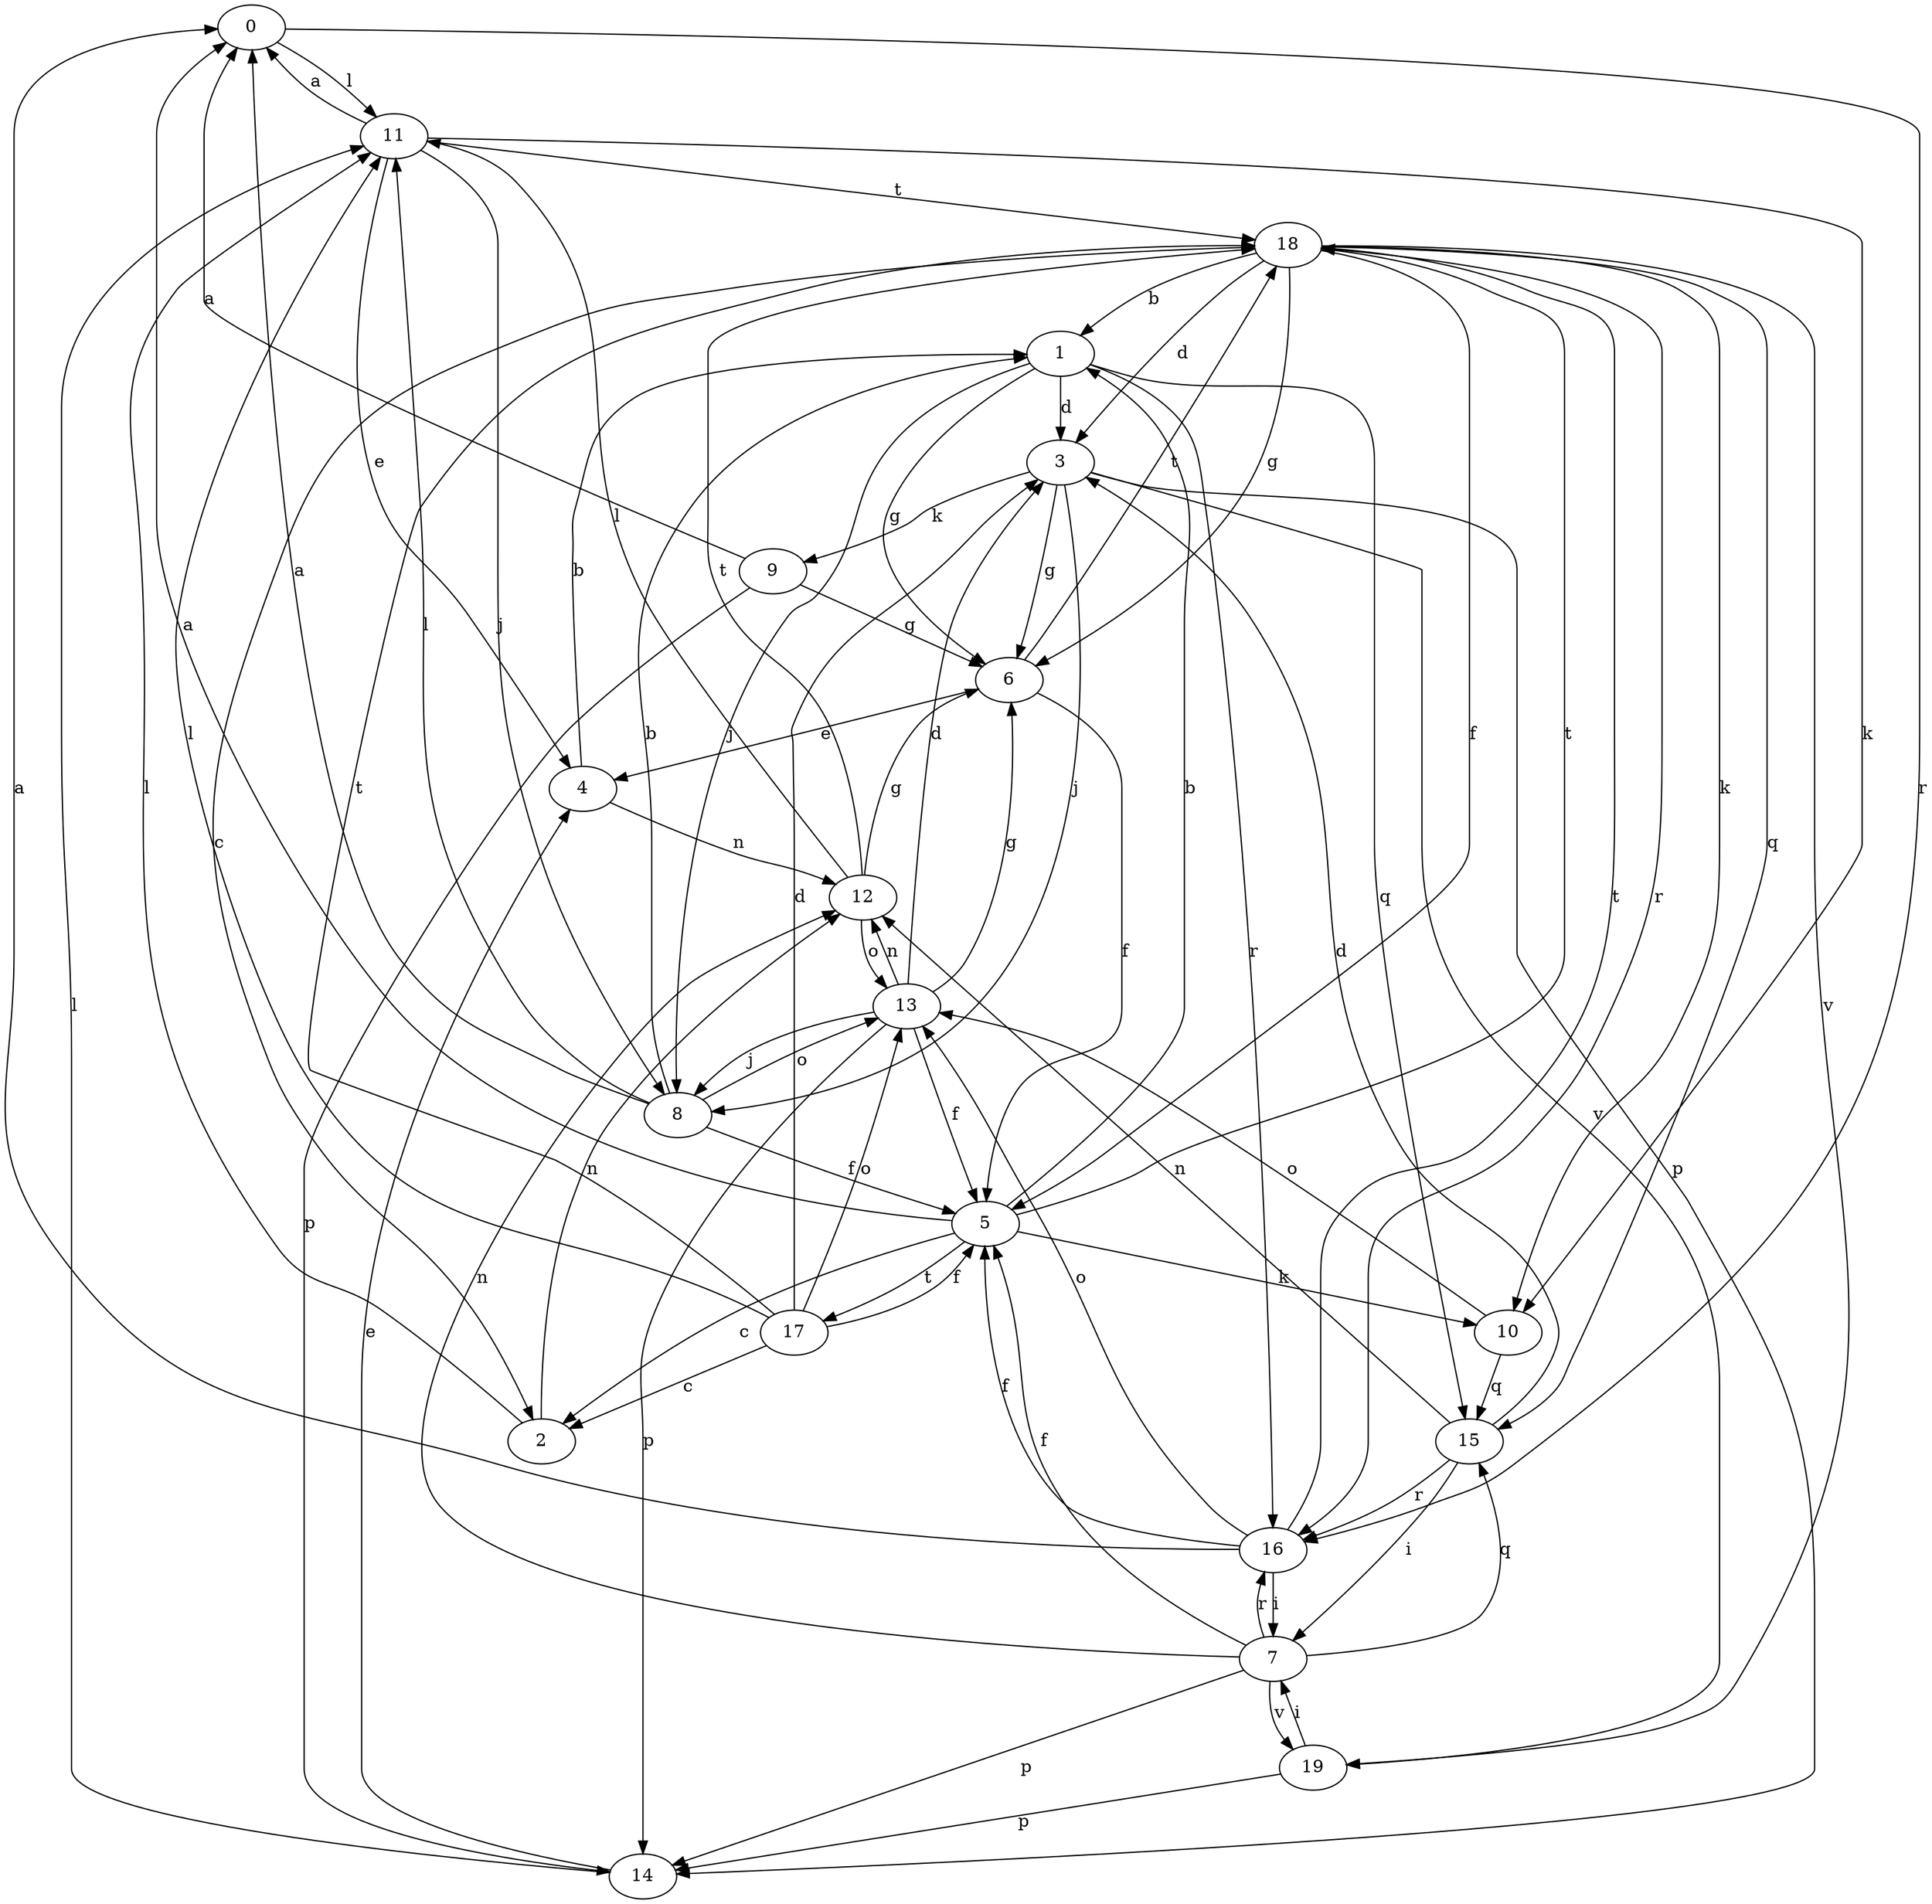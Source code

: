 strict digraph  {
0;
1;
2;
3;
4;
5;
6;
7;
8;
9;
10;
11;
12;
13;
14;
15;
16;
17;
18;
19;
0 -> 11  [label=l];
0 -> 16  [label=r];
1 -> 3  [label=d];
1 -> 6  [label=g];
1 -> 8  [label=j];
1 -> 15  [label=q];
1 -> 16  [label=r];
2 -> 11  [label=l];
2 -> 12  [label=n];
3 -> 6  [label=g];
3 -> 8  [label=j];
3 -> 9  [label=k];
3 -> 14  [label=p];
3 -> 19  [label=v];
4 -> 1  [label=b];
4 -> 12  [label=n];
5 -> 0  [label=a];
5 -> 1  [label=b];
5 -> 2  [label=c];
5 -> 10  [label=k];
5 -> 17  [label=t];
5 -> 18  [label=t];
6 -> 4  [label=e];
6 -> 5  [label=f];
6 -> 18  [label=t];
7 -> 5  [label=f];
7 -> 12  [label=n];
7 -> 14  [label=p];
7 -> 15  [label=q];
7 -> 16  [label=r];
7 -> 19  [label=v];
8 -> 0  [label=a];
8 -> 1  [label=b];
8 -> 5  [label=f];
8 -> 11  [label=l];
8 -> 13  [label=o];
9 -> 0  [label=a];
9 -> 6  [label=g];
9 -> 14  [label=p];
10 -> 13  [label=o];
10 -> 15  [label=q];
11 -> 0  [label=a];
11 -> 4  [label=e];
11 -> 8  [label=j];
11 -> 10  [label=k];
11 -> 18  [label=t];
12 -> 6  [label=g];
12 -> 11  [label=l];
12 -> 13  [label=o];
12 -> 18  [label=t];
13 -> 3  [label=d];
13 -> 5  [label=f];
13 -> 6  [label=g];
13 -> 8  [label=j];
13 -> 12  [label=n];
13 -> 14  [label=p];
14 -> 4  [label=e];
14 -> 11  [label=l];
15 -> 3  [label=d];
15 -> 7  [label=i];
15 -> 12  [label=n];
15 -> 16  [label=r];
16 -> 0  [label=a];
16 -> 5  [label=f];
16 -> 7  [label=i];
16 -> 13  [label=o];
16 -> 18  [label=t];
17 -> 2  [label=c];
17 -> 3  [label=d];
17 -> 5  [label=f];
17 -> 11  [label=l];
17 -> 13  [label=o];
17 -> 18  [label=t];
18 -> 1  [label=b];
18 -> 2  [label=c];
18 -> 3  [label=d];
18 -> 5  [label=f];
18 -> 6  [label=g];
18 -> 10  [label=k];
18 -> 15  [label=q];
18 -> 16  [label=r];
18 -> 19  [label=v];
19 -> 7  [label=i];
19 -> 14  [label=p];
}
